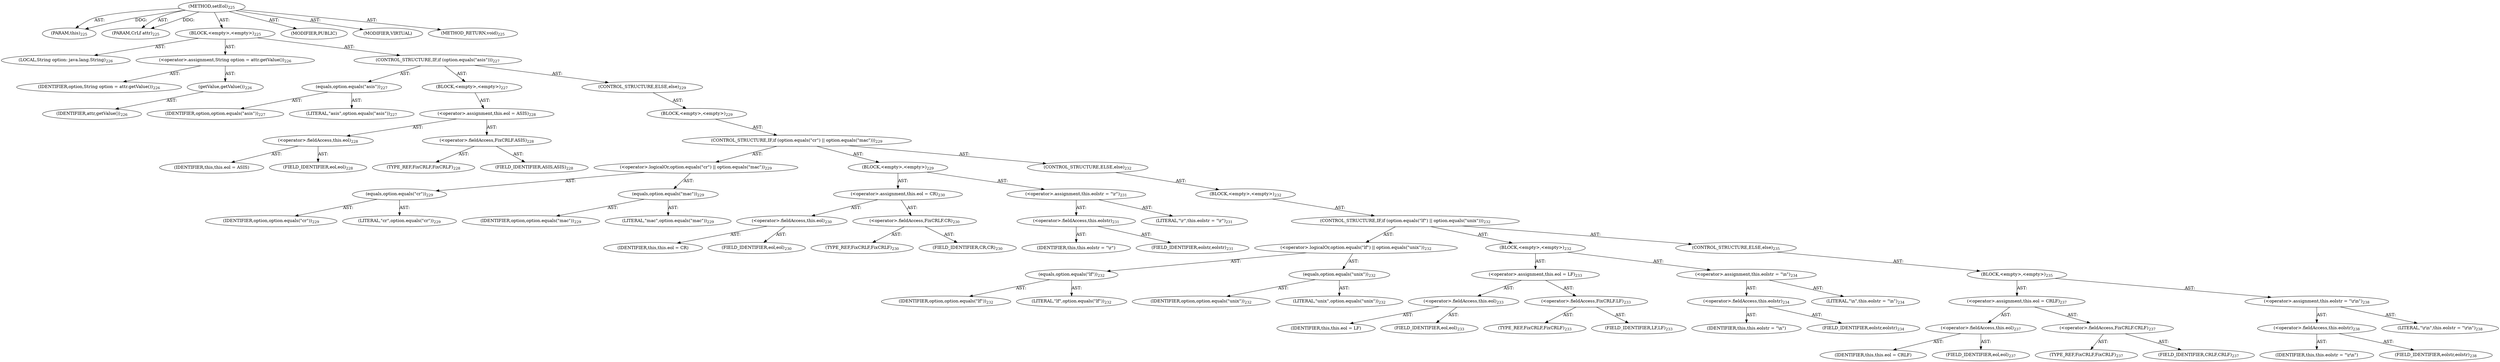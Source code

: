 digraph "setEol" {  
"111669149700" [label = <(METHOD,setEol)<SUB>225</SUB>> ]
"115964117017" [label = <(PARAM,this)<SUB>225</SUB>> ]
"115964117018" [label = <(PARAM,CrLf attr)<SUB>225</SUB>> ]
"25769803784" [label = <(BLOCK,&lt;empty&gt;,&lt;empty&gt;)<SUB>225</SUB>> ]
"94489280512" [label = <(LOCAL,String option: java.lang.String)<SUB>226</SUB>> ]
"30064771130" [label = <(&lt;operator&gt;.assignment,String option = attr.getValue())<SUB>226</SUB>> ]
"68719476802" [label = <(IDENTIFIER,option,String option = attr.getValue())<SUB>226</SUB>> ]
"30064771131" [label = <(getValue,getValue())<SUB>226</SUB>> ]
"68719476803" [label = <(IDENTIFIER,attr,getValue())<SUB>226</SUB>> ]
"47244640260" [label = <(CONTROL_STRUCTURE,IF,if (option.equals(&quot;asis&quot;)))<SUB>227</SUB>> ]
"30064771132" [label = <(equals,option.equals(&quot;asis&quot;))<SUB>227</SUB>> ]
"68719476804" [label = <(IDENTIFIER,option,option.equals(&quot;asis&quot;))<SUB>227</SUB>> ]
"90194313228" [label = <(LITERAL,&quot;asis&quot;,option.equals(&quot;asis&quot;))<SUB>227</SUB>> ]
"25769803785" [label = <(BLOCK,&lt;empty&gt;,&lt;empty&gt;)<SUB>227</SUB>> ]
"30064771133" [label = <(&lt;operator&gt;.assignment,this.eol = ASIS)<SUB>228</SUB>> ]
"30064771134" [label = <(&lt;operator&gt;.fieldAccess,this.eol)<SUB>228</SUB>> ]
"68719476805" [label = <(IDENTIFIER,this,this.eol = ASIS)> ]
"55834574878" [label = <(FIELD_IDENTIFIER,eol,eol)<SUB>228</SUB>> ]
"30064771135" [label = <(&lt;operator&gt;.fieldAccess,FixCRLF.ASIS)<SUB>228</SUB>> ]
"180388626439" [label = <(TYPE_REF,FixCRLF,FixCRLF)<SUB>228</SUB>> ]
"55834574879" [label = <(FIELD_IDENTIFIER,ASIS,ASIS)<SUB>228</SUB>> ]
"47244640261" [label = <(CONTROL_STRUCTURE,ELSE,else)<SUB>229</SUB>> ]
"25769803786" [label = <(BLOCK,&lt;empty&gt;,&lt;empty&gt;)<SUB>229</SUB>> ]
"47244640262" [label = <(CONTROL_STRUCTURE,IF,if (option.equals(&quot;cr&quot;) || option.equals(&quot;mac&quot;)))<SUB>229</SUB>> ]
"30064771136" [label = <(&lt;operator&gt;.logicalOr,option.equals(&quot;cr&quot;) || option.equals(&quot;mac&quot;))<SUB>229</SUB>> ]
"30064771137" [label = <(equals,option.equals(&quot;cr&quot;))<SUB>229</SUB>> ]
"68719476806" [label = <(IDENTIFIER,option,option.equals(&quot;cr&quot;))<SUB>229</SUB>> ]
"90194313229" [label = <(LITERAL,&quot;cr&quot;,option.equals(&quot;cr&quot;))<SUB>229</SUB>> ]
"30064771138" [label = <(equals,option.equals(&quot;mac&quot;))<SUB>229</SUB>> ]
"68719476807" [label = <(IDENTIFIER,option,option.equals(&quot;mac&quot;))<SUB>229</SUB>> ]
"90194313230" [label = <(LITERAL,&quot;mac&quot;,option.equals(&quot;mac&quot;))<SUB>229</SUB>> ]
"25769803787" [label = <(BLOCK,&lt;empty&gt;,&lt;empty&gt;)<SUB>229</SUB>> ]
"30064771139" [label = <(&lt;operator&gt;.assignment,this.eol = CR)<SUB>230</SUB>> ]
"30064771140" [label = <(&lt;operator&gt;.fieldAccess,this.eol)<SUB>230</SUB>> ]
"68719476808" [label = <(IDENTIFIER,this,this.eol = CR)> ]
"55834574880" [label = <(FIELD_IDENTIFIER,eol,eol)<SUB>230</SUB>> ]
"30064771141" [label = <(&lt;operator&gt;.fieldAccess,FixCRLF.CR)<SUB>230</SUB>> ]
"180388626440" [label = <(TYPE_REF,FixCRLF,FixCRLF)<SUB>230</SUB>> ]
"55834574881" [label = <(FIELD_IDENTIFIER,CR,CR)<SUB>230</SUB>> ]
"30064771142" [label = <(&lt;operator&gt;.assignment,this.eolstr = &quot;\r&quot;)<SUB>231</SUB>> ]
"30064771143" [label = <(&lt;operator&gt;.fieldAccess,this.eolstr)<SUB>231</SUB>> ]
"68719476809" [label = <(IDENTIFIER,this,this.eolstr = &quot;\r&quot;)> ]
"55834574882" [label = <(FIELD_IDENTIFIER,eolstr,eolstr)<SUB>231</SUB>> ]
"90194313231" [label = <(LITERAL,&quot;\r&quot;,this.eolstr = &quot;\r&quot;)<SUB>231</SUB>> ]
"47244640263" [label = <(CONTROL_STRUCTURE,ELSE,else)<SUB>232</SUB>> ]
"25769803788" [label = <(BLOCK,&lt;empty&gt;,&lt;empty&gt;)<SUB>232</SUB>> ]
"47244640264" [label = <(CONTROL_STRUCTURE,IF,if (option.equals(&quot;lf&quot;) || option.equals(&quot;unix&quot;)))<SUB>232</SUB>> ]
"30064771144" [label = <(&lt;operator&gt;.logicalOr,option.equals(&quot;lf&quot;) || option.equals(&quot;unix&quot;))<SUB>232</SUB>> ]
"30064771145" [label = <(equals,option.equals(&quot;lf&quot;))<SUB>232</SUB>> ]
"68719476810" [label = <(IDENTIFIER,option,option.equals(&quot;lf&quot;))<SUB>232</SUB>> ]
"90194313232" [label = <(LITERAL,&quot;lf&quot;,option.equals(&quot;lf&quot;))<SUB>232</SUB>> ]
"30064771146" [label = <(equals,option.equals(&quot;unix&quot;))<SUB>232</SUB>> ]
"68719476811" [label = <(IDENTIFIER,option,option.equals(&quot;unix&quot;))<SUB>232</SUB>> ]
"90194313233" [label = <(LITERAL,&quot;unix&quot;,option.equals(&quot;unix&quot;))<SUB>232</SUB>> ]
"25769803789" [label = <(BLOCK,&lt;empty&gt;,&lt;empty&gt;)<SUB>232</SUB>> ]
"30064771147" [label = <(&lt;operator&gt;.assignment,this.eol = LF)<SUB>233</SUB>> ]
"30064771148" [label = <(&lt;operator&gt;.fieldAccess,this.eol)<SUB>233</SUB>> ]
"68719476812" [label = <(IDENTIFIER,this,this.eol = LF)> ]
"55834574883" [label = <(FIELD_IDENTIFIER,eol,eol)<SUB>233</SUB>> ]
"30064771149" [label = <(&lt;operator&gt;.fieldAccess,FixCRLF.LF)<SUB>233</SUB>> ]
"180388626441" [label = <(TYPE_REF,FixCRLF,FixCRLF)<SUB>233</SUB>> ]
"55834574884" [label = <(FIELD_IDENTIFIER,LF,LF)<SUB>233</SUB>> ]
"30064771150" [label = <(&lt;operator&gt;.assignment,this.eolstr = &quot;\n&quot;)<SUB>234</SUB>> ]
"30064771151" [label = <(&lt;operator&gt;.fieldAccess,this.eolstr)<SUB>234</SUB>> ]
"68719476813" [label = <(IDENTIFIER,this,this.eolstr = &quot;\n&quot;)> ]
"55834574885" [label = <(FIELD_IDENTIFIER,eolstr,eolstr)<SUB>234</SUB>> ]
"90194313234" [label = <(LITERAL,&quot;\n&quot;,this.eolstr = &quot;\n&quot;)<SUB>234</SUB>> ]
"47244640265" [label = <(CONTROL_STRUCTURE,ELSE,else)<SUB>235</SUB>> ]
"25769803790" [label = <(BLOCK,&lt;empty&gt;,&lt;empty&gt;)<SUB>235</SUB>> ]
"30064771152" [label = <(&lt;operator&gt;.assignment,this.eol = CRLF)<SUB>237</SUB>> ]
"30064771153" [label = <(&lt;operator&gt;.fieldAccess,this.eol)<SUB>237</SUB>> ]
"68719476814" [label = <(IDENTIFIER,this,this.eol = CRLF)> ]
"55834574886" [label = <(FIELD_IDENTIFIER,eol,eol)<SUB>237</SUB>> ]
"30064771154" [label = <(&lt;operator&gt;.fieldAccess,FixCRLF.CRLF)<SUB>237</SUB>> ]
"180388626442" [label = <(TYPE_REF,FixCRLF,FixCRLF)<SUB>237</SUB>> ]
"55834574887" [label = <(FIELD_IDENTIFIER,CRLF,CRLF)<SUB>237</SUB>> ]
"30064771155" [label = <(&lt;operator&gt;.assignment,this.eolstr = &quot;\r\n&quot;)<SUB>238</SUB>> ]
"30064771156" [label = <(&lt;operator&gt;.fieldAccess,this.eolstr)<SUB>238</SUB>> ]
"68719476815" [label = <(IDENTIFIER,this,this.eolstr = &quot;\r\n&quot;)> ]
"55834574888" [label = <(FIELD_IDENTIFIER,eolstr,eolstr)<SUB>238</SUB>> ]
"90194313235" [label = <(LITERAL,&quot;\r\n&quot;,this.eolstr = &quot;\r\n&quot;)<SUB>238</SUB>> ]
"133143986233" [label = <(MODIFIER,PUBLIC)> ]
"133143986234" [label = <(MODIFIER,VIRTUAL)> ]
"128849018884" [label = <(METHOD_RETURN,void)<SUB>225</SUB>> ]
  "111669149700" -> "115964117017"  [ label = "AST: "] 
  "111669149700" -> "115964117018"  [ label = "AST: "] 
  "111669149700" -> "25769803784"  [ label = "AST: "] 
  "111669149700" -> "133143986233"  [ label = "AST: "] 
  "111669149700" -> "133143986234"  [ label = "AST: "] 
  "111669149700" -> "128849018884"  [ label = "AST: "] 
  "25769803784" -> "94489280512"  [ label = "AST: "] 
  "25769803784" -> "30064771130"  [ label = "AST: "] 
  "25769803784" -> "47244640260"  [ label = "AST: "] 
  "30064771130" -> "68719476802"  [ label = "AST: "] 
  "30064771130" -> "30064771131"  [ label = "AST: "] 
  "30064771131" -> "68719476803"  [ label = "AST: "] 
  "47244640260" -> "30064771132"  [ label = "AST: "] 
  "47244640260" -> "25769803785"  [ label = "AST: "] 
  "47244640260" -> "47244640261"  [ label = "AST: "] 
  "30064771132" -> "68719476804"  [ label = "AST: "] 
  "30064771132" -> "90194313228"  [ label = "AST: "] 
  "25769803785" -> "30064771133"  [ label = "AST: "] 
  "30064771133" -> "30064771134"  [ label = "AST: "] 
  "30064771133" -> "30064771135"  [ label = "AST: "] 
  "30064771134" -> "68719476805"  [ label = "AST: "] 
  "30064771134" -> "55834574878"  [ label = "AST: "] 
  "30064771135" -> "180388626439"  [ label = "AST: "] 
  "30064771135" -> "55834574879"  [ label = "AST: "] 
  "47244640261" -> "25769803786"  [ label = "AST: "] 
  "25769803786" -> "47244640262"  [ label = "AST: "] 
  "47244640262" -> "30064771136"  [ label = "AST: "] 
  "47244640262" -> "25769803787"  [ label = "AST: "] 
  "47244640262" -> "47244640263"  [ label = "AST: "] 
  "30064771136" -> "30064771137"  [ label = "AST: "] 
  "30064771136" -> "30064771138"  [ label = "AST: "] 
  "30064771137" -> "68719476806"  [ label = "AST: "] 
  "30064771137" -> "90194313229"  [ label = "AST: "] 
  "30064771138" -> "68719476807"  [ label = "AST: "] 
  "30064771138" -> "90194313230"  [ label = "AST: "] 
  "25769803787" -> "30064771139"  [ label = "AST: "] 
  "25769803787" -> "30064771142"  [ label = "AST: "] 
  "30064771139" -> "30064771140"  [ label = "AST: "] 
  "30064771139" -> "30064771141"  [ label = "AST: "] 
  "30064771140" -> "68719476808"  [ label = "AST: "] 
  "30064771140" -> "55834574880"  [ label = "AST: "] 
  "30064771141" -> "180388626440"  [ label = "AST: "] 
  "30064771141" -> "55834574881"  [ label = "AST: "] 
  "30064771142" -> "30064771143"  [ label = "AST: "] 
  "30064771142" -> "90194313231"  [ label = "AST: "] 
  "30064771143" -> "68719476809"  [ label = "AST: "] 
  "30064771143" -> "55834574882"  [ label = "AST: "] 
  "47244640263" -> "25769803788"  [ label = "AST: "] 
  "25769803788" -> "47244640264"  [ label = "AST: "] 
  "47244640264" -> "30064771144"  [ label = "AST: "] 
  "47244640264" -> "25769803789"  [ label = "AST: "] 
  "47244640264" -> "47244640265"  [ label = "AST: "] 
  "30064771144" -> "30064771145"  [ label = "AST: "] 
  "30064771144" -> "30064771146"  [ label = "AST: "] 
  "30064771145" -> "68719476810"  [ label = "AST: "] 
  "30064771145" -> "90194313232"  [ label = "AST: "] 
  "30064771146" -> "68719476811"  [ label = "AST: "] 
  "30064771146" -> "90194313233"  [ label = "AST: "] 
  "25769803789" -> "30064771147"  [ label = "AST: "] 
  "25769803789" -> "30064771150"  [ label = "AST: "] 
  "30064771147" -> "30064771148"  [ label = "AST: "] 
  "30064771147" -> "30064771149"  [ label = "AST: "] 
  "30064771148" -> "68719476812"  [ label = "AST: "] 
  "30064771148" -> "55834574883"  [ label = "AST: "] 
  "30064771149" -> "180388626441"  [ label = "AST: "] 
  "30064771149" -> "55834574884"  [ label = "AST: "] 
  "30064771150" -> "30064771151"  [ label = "AST: "] 
  "30064771150" -> "90194313234"  [ label = "AST: "] 
  "30064771151" -> "68719476813"  [ label = "AST: "] 
  "30064771151" -> "55834574885"  [ label = "AST: "] 
  "47244640265" -> "25769803790"  [ label = "AST: "] 
  "25769803790" -> "30064771152"  [ label = "AST: "] 
  "25769803790" -> "30064771155"  [ label = "AST: "] 
  "30064771152" -> "30064771153"  [ label = "AST: "] 
  "30064771152" -> "30064771154"  [ label = "AST: "] 
  "30064771153" -> "68719476814"  [ label = "AST: "] 
  "30064771153" -> "55834574886"  [ label = "AST: "] 
  "30064771154" -> "180388626442"  [ label = "AST: "] 
  "30064771154" -> "55834574887"  [ label = "AST: "] 
  "30064771155" -> "30064771156"  [ label = "AST: "] 
  "30064771155" -> "90194313235"  [ label = "AST: "] 
  "30064771156" -> "68719476815"  [ label = "AST: "] 
  "30064771156" -> "55834574888"  [ label = "AST: "] 
  "111669149700" -> "115964117017"  [ label = "DDG: "] 
  "111669149700" -> "115964117018"  [ label = "DDG: "] 
}

